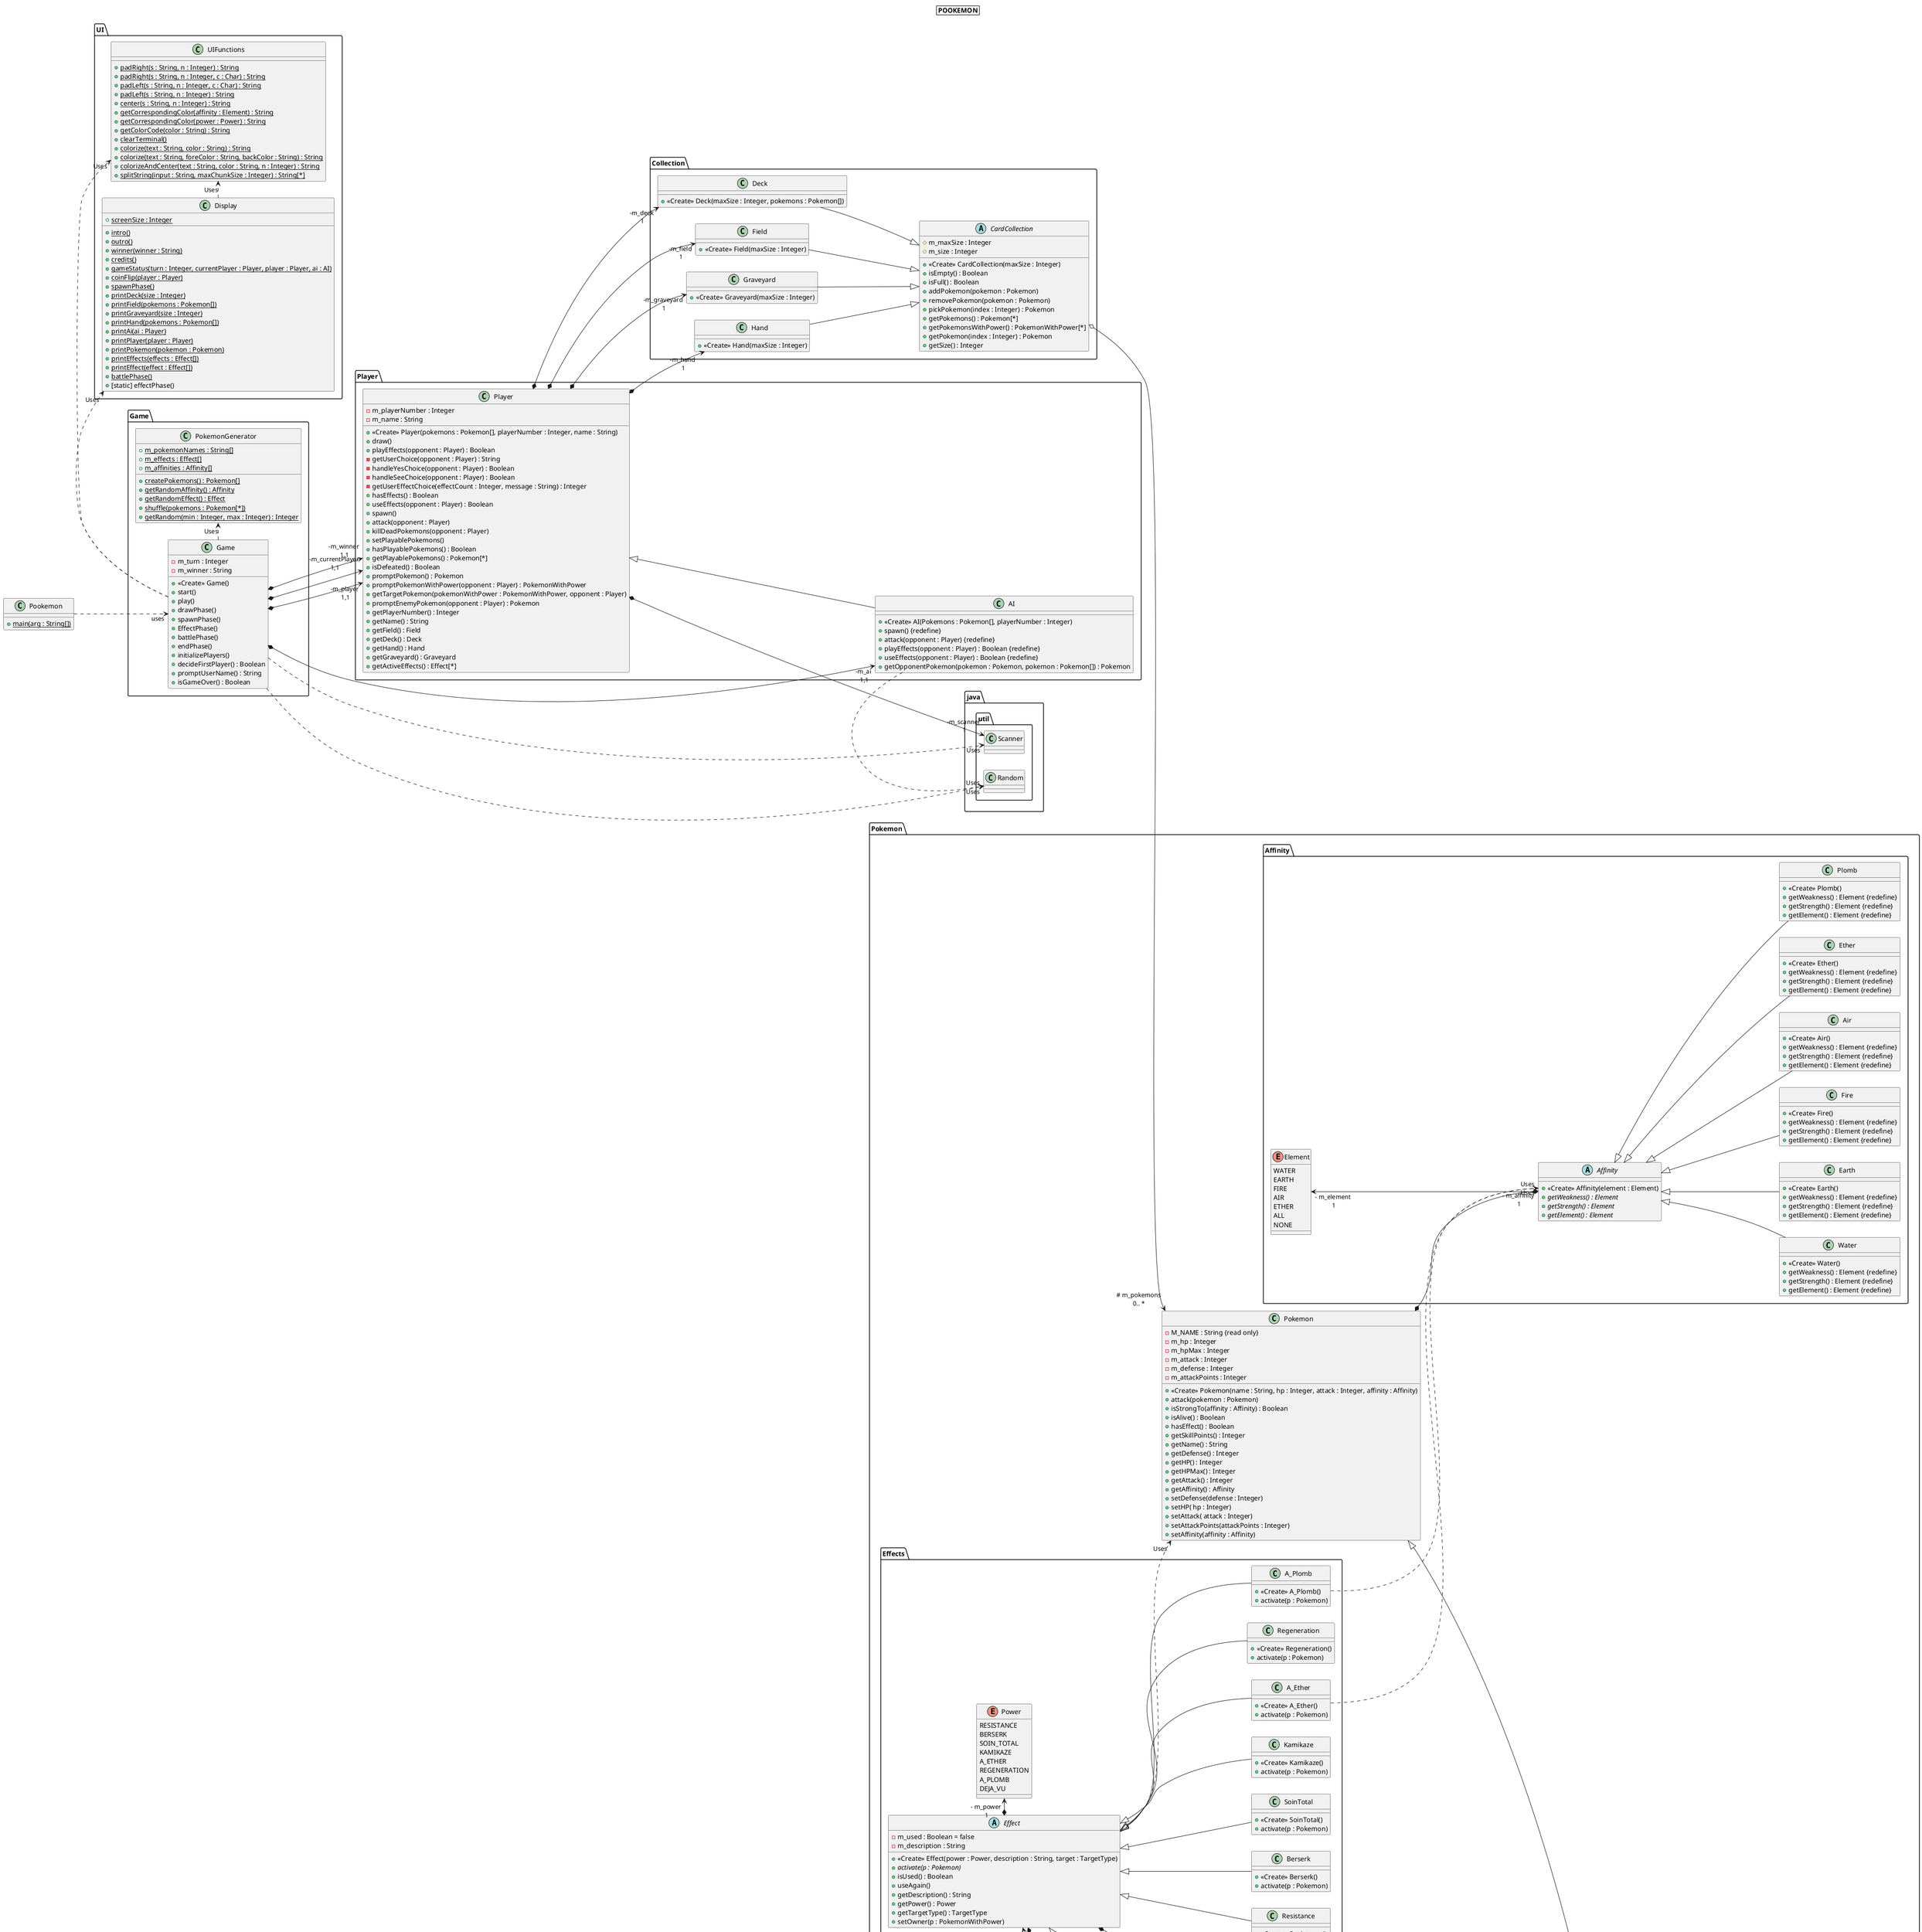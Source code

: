 @startuml POOKEMON
title | POOKEMON |
left to right direction

package java.util
{
    class Random
    class Scanner
}
package Collection
{
    abstract class CardCollection
    {
        # m_maxSize : Integer
        # m_size : Integer
        + <<Create>> CardCollection(maxSize : Integer)
        + isEmpty() : Boolean
        + isFull() : Boolean
        + addPokemon(pokemon : Pokemon)
        + removePokemon(pokemon : Pokemon)
        + pickPokemon(index : Integer) : Pokemon
        + getPokemons() : Pokemon[*]
        + getPokemonsWithPower() : PokemonWithPower[*]
        + getPokemon(index : Integer) : Pokemon
        + getSize() : Integer
    }
    class Deck
    {
        + <<Create>> Deck(maxSize : Integer, pokemons : Pokemon[])
    }

    class Field
    {
        + <<Create>> Field(maxSize : Integer)
    }

    class Graveyard
    {
        + <<Create>> Graveyard(maxSize : Integer)
    }

    class Hand
    {
        + <<Create>> Hand(maxSize : Integer)
    }
}
' Heritage
Deck --|> CardCollection
Field --|> CardCollection
Graveyard --|> CardCollection
Hand --|> CardCollection

' Agrégations
CardCollection o--> " # m_pokemons\n 0.. *" Pokemon.Pokemon

package Player
{
    class Player
    {
        - m_playerNumber : Integer
        - m_name : String
        + <<Create>> Player(pokemons : Pokemon[], playerNumber : Integer, name : String)
        + draw()
        + playEffects(opponent : Player) : Boolean
        - getUserChoice(opponent : Player) : String
        - handleYesChoice(opponent : Player) : Boolean
        - handleSeeChoice(opponent : Player) : Boolean
        - getUserEffectChoice(effectCount : Integer, message : String) : Integer
        + hasEffects() : Boolean
        + useEffects(opponent : Player) : Boolean
        + spawn()
        + attack(opponent : Player)
        + killDeadPokemons(opponent : Player)
        + setPlayablePokemons()
        + hasPlayablePokemons() : Boolean
        + getPlayablePokemons() : Pokemon[*]
        + isDefeated() : Boolean
        + promptPokemon() : Pokemon
        + promptPokemonWithPower(opponent : Player) : PokemonWithPower
        + getTargetPokemon(pokemonWithPower : PokemonWithPower, opponent : Player)
        + promptEnemyPokemon(opponent : Player) : Pokemon
        + getPlayerNumber() : Integer
        + getName() : String
        + getField() : Field
        + getDeck() : Deck
        + getHand() : Hand
        + getGraveyard() : Graveyard
        + getActiveEffects() : Effect[*]
    }

    class AI
    {
        + <<Create>> AI(Pokemons : Pokemon[], playerNumber : Integer)
        + spawn() {redefine}
        + attack(opponent : Player) {redefine}
        + playEffects(opponent : Player) : Boolean {redefine}
        + useEffects(opponent : Player) : Boolean {redefine}
        + getOpponentPokemon(pokemon : Pokemon, pokemon : Pokemon[]) : Pokemon
    }
}

Player.Player *--> "-m_field\n 1" Collection.Field
Player.Player *--> "-m_graveyard\n 1" Collection.Graveyard
Player.Player *--> "-m_deck\n 1" Collection.Deck
Player.Player *--> "-m_hand\n 1" Collection.Hand
Player.Player *--> "-m_scanner\n 1" java.util.Scanner
Player.AI .> "Uses" java.util.Random

AI --up-|> Player.Player

package Pokemon
{
    class Pokemon
    {
       - M_NAME : String {read only}
       - m_hp : Integer
       - m_hpMax : Integer
       - m_attack : Integer
       - m_defense : Integer
       - m_attackPoints : Integer
       + <<Create>> Pokemon(name : String, hp : Integer, attack : Integer, affinity : Affinity)
       + attack(pokemon : Pokemon)
       + isStrongTo(affinity : Affinity) : Boolean
       + isAlive() : Boolean
       + hasEffect() : Boolean
       + getSkillPoints() : Integer
       + getName() : String
       + getDefense() : Integer
       + getHP() : Integer
       + getHPMax() : Integer
       + getAttack() : Integer
       + getAffinity() : Affinity
       + setDefense(defense : Integer)
       + setHP( hp : Integer)
       + setAttack( attack : Integer)
       + setAttackPoints(attackPoints : Integer)
       + setAffinity(affinity : Affinity)
    }

    class PokemonWithPower
    {
        + <<Create>> Pokemon(name : String, hp : Integer, attack : Integer, affinity : Affinity, effect : Effect)
        + activateEffect(target : Pokemon)
        + hasEffect() : Boolean {redefine}
        + getEffect() : Effect
        + setEffect(effect : Effect) : Effect
        + toString() : String {redefine}
    }


    package Affinity
    {
        enum Element
        {
            WATER
            EARTH
            FIRE
            AIR
            ETHER
            ALL 
            NONE
        }
        abstract class Affinity
        {
            + <<Create>> Affinity(element : Element)
            +{abstract} getWeakness() : Element
            +{abstract} getStrength() : Element
            +{abstract} getElement() : Element
        }
        class Water
        {
            + <<Create>> Water()
            + getWeakness() : Element {redefine}
            + getStrength() : Element {redefine}
            + getElement() : Element {redefine}
        }
        class Earth
        {
            + <<Create>> Earth()
            + getWeakness() : Element {redefine}
            + getStrength() : Element {redefine}
            + getElement() : Element {redefine}
        }
        class Fire
        {
            + <<Create>> Fire()
            + getWeakness() : Element {redefine}
            + getStrength() : Element {redefine}
            + getElement() : Element {redefine}
        }
        class Air
        {
            + <<Create>> Air()
            + getWeakness() : Element {redefine}
            + getStrength() : Element {redefine}
            + getElement() : Element {redefine}
        }
        class Ether
        {
            + <<Create>> Ether()
            + getWeakness() : Element {redefine}
            + getStrength() : Element {redefine}
            + getElement() : Element {redefine}
        }
        class Plomb
        {
            + <<Create>> Plomb()
            + getWeakness() : Element {redefine}
            + getStrength() : Element {redefine}
            + getElement() : Element {redefine}
        }
    }

    package Effects
    {
        abstract class Effect
        {
            - m_used : Boolean = false
            - m_description : String
            + <<Create>> Effect(power : Power, description : String, target : TargetType)
            +{abstract}activate(p : Pokemon)
            + isUsed() : Boolean
            + useAgain()
            + getDescription() : String
            + getPower() : Power
            + getTargetType() : TargetType
            + setOwner(p : PokemonWithPower)
        }

        enum Power
        {
            RESISTANCE
            BERSERK
            SOIN_TOTAL
            KAMIKAZE
            A_ETHER
            REGENERATION
            A_PLOMB
            DEJA_VU
        }

        enum TargetType
        {
            ALLY
            ENNEMY
            BOTH
        }
        class Resistance
        {
            + <<Create>> Resistance()
            + activate(p : Pokemon)
        }

        class Berserk
        {
            + <<Create>> Berserk()
            + activate(p : Pokemon) 
        }

        class SoinTotal
        {
            + <<Create>> SoinTotal()
            + activate(p : Pokemon) 
        }

        class Kamikaze
        {
            + <<Create>> Kamikaze()
            + activate(p : Pokemon) 
        }

        class A_Ether
        {
            + <<Create>> A_Ether()
            + activate(p : Pokemon) 
        }

        class Regeneration
        {
            + <<Create>> Regeneration()
            + activate(p : Pokemon) 
        }

        class A_Plomb
        {
            + <<Create>> A_Plomb()
            + activate(p : Pokemon) 
        }

        class DejaVu
        {
            + <<Create>> DejaVu()
            + activate(p : Pokemon) 
        }

        Effect "- m_power\n 1" *-> Power
        Effect <|-- Resistance
        Effect <|-- Berserk
        Effect <|-- SoinTotal
        Effect <|-- Kamikaze
        Effect <|-- A_Ether
        Effect <|-- Regeneration
        Effect <|-- A_Plomb
        Effect <|-- DejaVu
        Effect "- m_targetType\n 1" *--> TargetType
        Effect ...> "Uses" PokemonWithPower
        Effect ...> "Uses" Pokemon.Pokemon
        A_Ether ..> "Uses" Pokemon.Affinity.Affinity
        A_Plomb ..> "Uses" Pokemon.Affinity.Affinity

    }

Affinity.Element "- m_element\n 1"  <--* Affinity.Affinity
Affinity.Affinity "- m_affinity\n 1" <--* Pokemon.Pokemon
PokemonWithPower "- m_effect\n 0..1" *--> Effects.Effect
PokemonWithPower "- m_owner\n 0..1" <--* Effects.Effect
Affinity.Affinity <|-- Affinity.Water
Affinity.Affinity <|-- Affinity.Earth
Affinity.Affinity <|-- Affinity.Fire
Affinity.Affinity <|-- Affinity.Air
Affinity.Affinity <|-- Affinity.Ether
Affinity.Affinity <|-- Affinity.Plomb
Pokemon <|-- PokemonWithPower

}

package UI
{
    class UIFunctions
    {
        +{static}padRight(s : String, n : Integer) : String
        +{static}padRight(s : String, n : Integer, c : Char) : String
        +{static}padLeft(s : String, n : Integer, c : Char) : String
        +{static}padLeft(s : String, n : Integer) : String
        +{static}center(s : String, n : Integer) : String
        +{static}getCorrespondingColor(affinity : Element) : String
        +{static}getCorrespondingColor(power : Power) : String
        +{static}getColorCode(color : String) : String
        +{static}clearTerminal()
        +{static}colorize(text : String, color : String) : String
        +{static}colorize(text : String, foreColor : String, backColor : String) : String
        +{static}colorizeAndCenter(text : String, color : String, n : Integer) : String
        +{static}splitString(input : String, maxChunkSize : Integer) : String[*]
    }
    class Display
    {
        +{static} screenSize : Integer
        +{static} intro()
        +{static} outro()
        +{static} winner(winner : String)
        +{static} credits()
        +{static} gameStatus(turn : Integer, currentPlayer : Player, player : Player, ai : AI)
        +{static} coinFlip(player : Player)
        +{static} spawnPhase()
        +{static} printDeck(size : Integer)
        +{static} printField(pokemons : Pokemon[])
        +{static} printGraveyard(size : Integer)
        +{static} printHand(pokemons : Pokemon[])
        +{static} printAi(ai : Player)
        +{static} printPlayer(player : Player)
        +{static} printPokemon(pokemon : Pokemon)
        +{static} printEffects(effects : Effect[])
        +{static} printEffect(effect : Effect[])
        +{static} battlePhase()
        +[static] effectPhase()
    }
}


package Game
{
class Game
{
    - m_turn : Integer
    - m_winner : String
    + <<Create>> Game()
    + start()
    + play()
    + drawPhase()
    + spawnPhase()
    + EffectPhase()
    + battlePhase()
    + endPhase()
    + initializePlayers()
    + decideFirstPlayer() : Boolean
    + promptUserName() : String
    + isGameOver() : Boolean
}

class PokemonGenerator
{
    +{static} m_pokemonNames : String[]
    +{static} m_effects : Effect[]
    +{static} m_affinities : Affinity[]

    +{static} createPokemons() : Pokemon[]
    +{static} getRandomAffinity() : Affinity
    +{static} getRandomEffect() : Effect
    +{static} shuffle(pokemons : Pokemon[*])
    +{static} getRandom(min : Integer, max : Integer) : Integer
}
}


Game.Game .> "Uses" Display
Game.Game .> "Uses" PokemonGenerator
Display .> "Uses" UI.UIFunctions
Game.Game *--> "-m_player\n 1,1" Player.Player
Game.Game *--> "-m_ai\n 1,1" Player.AI
Game.Game *--> "-m_currentPlayer\n 1,1" Player.Player
Game.Game *--> "-m_winner\n 1,1" Player.Player
' Game.Game *--> "-m_effects\n 0..*" Effects.Effect
Game.Game .> "Uses" UI.UIFunctions
Game.Game .> "Uses" java.util.Random
Game.Game .> "Uses" java.util.Scanner

class Pookemon
{
    +{static}main(arg : String[])
}

Pookemon ..> "uses" Game.Game

@enduml